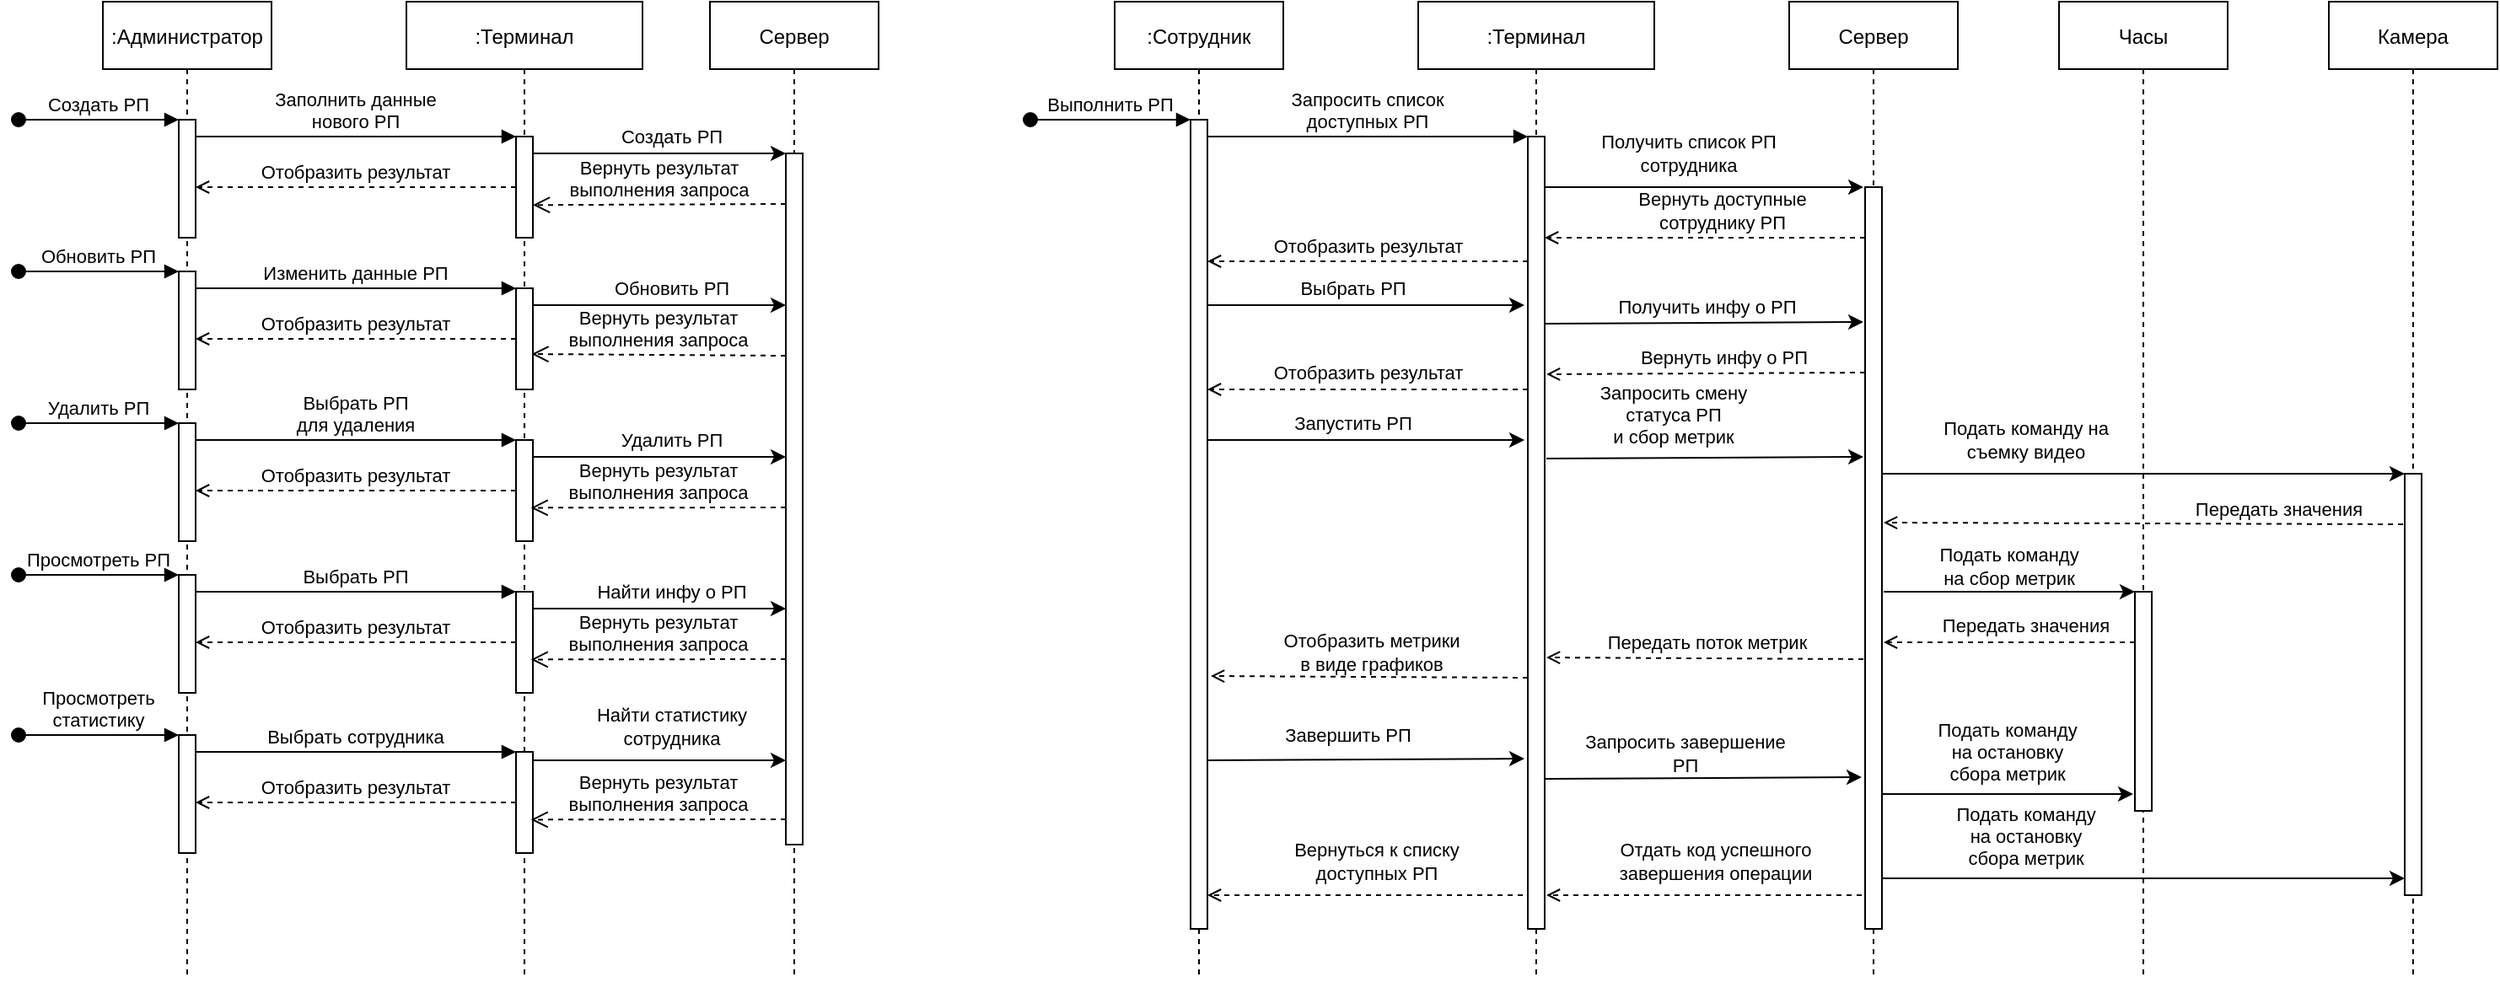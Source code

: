 <mxfile version="20.5.3" type="device"><diagram id="kgpKYQtTHZ0yAKxKKP6v" name="Page-1"><mxGraphModel dx="1422" dy="762" grid="1" gridSize="10" guides="1" tooltips="1" connect="1" arrows="1" fold="1" page="1" pageScale="1" pageWidth="850" pageHeight="1100" math="0" shadow="0"><root><mxCell id="0"/><mxCell id="1" parent="0"/><mxCell id="3nuBFxr9cyL0pnOWT2aG-1" value=":Администратор" style="shape=umlLifeline;perimeter=lifelinePerimeter;container=1;collapsible=0;recursiveResize=0;rounded=0;shadow=0;strokeWidth=1;" parent="1" vertex="1"><mxGeometry x="120" y="80" width="100" height="580" as="geometry"/></mxCell><mxCell id="3nuBFxr9cyL0pnOWT2aG-2" value="" style="points=[];perimeter=orthogonalPerimeter;rounded=0;shadow=0;strokeWidth=1;labelBackgroundColor=none;" parent="3nuBFxr9cyL0pnOWT2aG-1" vertex="1"><mxGeometry x="45" y="70" width="10" height="70" as="geometry"/></mxCell><mxCell id="3nuBFxr9cyL0pnOWT2aG-3" value="Создать РП" style="verticalAlign=bottom;startArrow=oval;endArrow=block;startSize=8;shadow=0;strokeWidth=1;labelBackgroundColor=none;" parent="3nuBFxr9cyL0pnOWT2aG-1" target="3nuBFxr9cyL0pnOWT2aG-2" edge="1"><mxGeometry relative="1" as="geometry"><mxPoint x="-50" y="70" as="sourcePoint"/></mxGeometry></mxCell><mxCell id="3nuBFxr9cyL0pnOWT2aG-5" value=":Терминал" style="shape=umlLifeline;perimeter=lifelinePerimeter;container=1;collapsible=0;recursiveResize=0;rounded=0;shadow=0;strokeWidth=1;" parent="1" vertex="1"><mxGeometry x="300" y="80" width="140" height="580" as="geometry"/></mxCell><mxCell id="3nuBFxr9cyL0pnOWT2aG-6" value="" style="points=[];perimeter=orthogonalPerimeter;rounded=0;shadow=0;strokeWidth=1;labelBackgroundColor=none;" parent="3nuBFxr9cyL0pnOWT2aG-5" vertex="1"><mxGeometry x="65" y="80" width="10" height="60" as="geometry"/></mxCell><mxCell id="VoKcJTiyuVZjcuvSJGfx-8" value="" style="points=[];perimeter=orthogonalPerimeter;rounded=0;shadow=0;strokeWidth=1;labelBackgroundColor=none;" parent="3nuBFxr9cyL0pnOWT2aG-5" vertex="1"><mxGeometry x="-135" y="160" width="10" height="70" as="geometry"/></mxCell><mxCell id="VoKcJTiyuVZjcuvSJGfx-9" value="Обновить РП" style="verticalAlign=bottom;startArrow=oval;endArrow=block;startSize=8;shadow=0;strokeWidth=1;labelBackgroundColor=none;" parent="3nuBFxr9cyL0pnOWT2aG-5" target="VoKcJTiyuVZjcuvSJGfx-8" edge="1"><mxGeometry relative="1" as="geometry"><mxPoint x="-230" y="160" as="sourcePoint"/></mxGeometry></mxCell><mxCell id="VoKcJTiyuVZjcuvSJGfx-10" value="" style="points=[];perimeter=orthogonalPerimeter;rounded=0;shadow=0;strokeWidth=1;labelBackgroundColor=none;" parent="3nuBFxr9cyL0pnOWT2aG-5" vertex="1"><mxGeometry x="65" y="170" width="10" height="60" as="geometry"/></mxCell><mxCell id="VoKcJTiyuVZjcuvSJGfx-11" value="Изменить данные РП" style="verticalAlign=bottom;endArrow=block;entryX=0;entryY=0;shadow=0;strokeWidth=1;labelBackgroundColor=none;" parent="3nuBFxr9cyL0pnOWT2aG-5" source="VoKcJTiyuVZjcuvSJGfx-8" target="VoKcJTiyuVZjcuvSJGfx-10" edge="1"><mxGeometry relative="1" as="geometry"><mxPoint x="-25" y="170" as="sourcePoint"/></mxGeometry></mxCell><mxCell id="VoKcJTiyuVZjcuvSJGfx-12" value="Отобразить результат" style="verticalAlign=bottom;endArrow=open;shadow=0;strokeWidth=1;dashed=1;endFill=0;labelBackgroundColor=none;" parent="3nuBFxr9cyL0pnOWT2aG-5" source="VoKcJTiyuVZjcuvSJGfx-10" target="VoKcJTiyuVZjcuvSJGfx-8" edge="1"><mxGeometry relative="1" as="geometry"><mxPoint x="-60" y="210" as="sourcePoint"/><mxPoint x="-120" y="210" as="targetPoint"/><Array as="points"><mxPoint x="30" y="200"/><mxPoint x="20" y="200"/><mxPoint x="10" y="200"/></Array><mxPoint as="offset"/></mxGeometry></mxCell><mxCell id="VoKcJTiyuVZjcuvSJGfx-14" value="Вернуть результат &#10;выполнения запроса" style="verticalAlign=bottom;endArrow=open;dashed=1;endSize=8;exitX=0;exitY=0.95;shadow=0;strokeWidth=1;entryX=0.92;entryY=0.65;entryDx=0;entryDy=0;entryPerimeter=0;labelBackgroundColor=none;" parent="3nuBFxr9cyL0pnOWT2aG-5" target="VoKcJTiyuVZjcuvSJGfx-10" edge="1"><mxGeometry relative="1" as="geometry"><mxPoint x="90" y="210" as="targetPoint"/><mxPoint x="225.0" y="210" as="sourcePoint"/></mxGeometry></mxCell><mxCell id="VoKcJTiyuVZjcuvSJGfx-15" style="edgeStyle=orthogonalEdgeStyle;rounded=0;orthogonalLoop=1;jettySize=auto;html=1;labelBackgroundColor=none;" parent="3nuBFxr9cyL0pnOWT2aG-5" source="VoKcJTiyuVZjcuvSJGfx-10" edge="1"><mxGeometry relative="1" as="geometry"><Array as="points"><mxPoint x="160" y="180"/><mxPoint x="160" y="180"/></Array><mxPoint x="225" y="180.029" as="targetPoint"/></mxGeometry></mxCell><mxCell id="VoKcJTiyuVZjcuvSJGfx-16" value="Обновить РП" style="edgeLabel;html=1;align=center;verticalAlign=middle;resizable=0;points=[];labelBackgroundColor=none;" parent="VoKcJTiyuVZjcuvSJGfx-15" vertex="1" connectable="0"><mxGeometry x="0.317" y="-1" relative="1" as="geometry"><mxPoint x="-17" y="-11" as="offset"/></mxGeometry></mxCell><mxCell id="VoKcJTiyuVZjcuvSJGfx-17" value="" style="points=[];perimeter=orthogonalPerimeter;rounded=0;shadow=0;strokeWidth=1;labelBackgroundColor=none;" parent="3nuBFxr9cyL0pnOWT2aG-5" vertex="1"><mxGeometry x="-135" y="250" width="10" height="70" as="geometry"/></mxCell><mxCell id="VoKcJTiyuVZjcuvSJGfx-18" value="Удалить РП" style="verticalAlign=bottom;startArrow=oval;endArrow=block;startSize=8;shadow=0;strokeWidth=1;labelBackgroundColor=none;" parent="3nuBFxr9cyL0pnOWT2aG-5" target="VoKcJTiyuVZjcuvSJGfx-17" edge="1"><mxGeometry relative="1" as="geometry"><mxPoint x="-230" y="250" as="sourcePoint"/></mxGeometry></mxCell><mxCell id="VoKcJTiyuVZjcuvSJGfx-19" value="" style="points=[];perimeter=orthogonalPerimeter;rounded=0;shadow=0;strokeWidth=1;labelBackgroundColor=none;" parent="3nuBFxr9cyL0pnOWT2aG-5" vertex="1"><mxGeometry x="65" y="260" width="10" height="60" as="geometry"/></mxCell><mxCell id="VoKcJTiyuVZjcuvSJGfx-20" value="Выбрать РП&#10;для удаления" style="verticalAlign=bottom;endArrow=block;entryX=0;entryY=0;shadow=0;strokeWidth=1;labelBackgroundColor=none;" parent="3nuBFxr9cyL0pnOWT2aG-5" source="VoKcJTiyuVZjcuvSJGfx-17" target="VoKcJTiyuVZjcuvSJGfx-19" edge="1"><mxGeometry relative="1" as="geometry"><mxPoint x="-325" y="180" as="sourcePoint"/></mxGeometry></mxCell><mxCell id="VoKcJTiyuVZjcuvSJGfx-21" value="Отобразить результат" style="verticalAlign=bottom;endArrow=open;shadow=0;strokeWidth=1;dashed=1;endFill=0;labelBackgroundColor=none;" parent="3nuBFxr9cyL0pnOWT2aG-5" source="VoKcJTiyuVZjcuvSJGfx-19" target="VoKcJTiyuVZjcuvSJGfx-17" edge="1"><mxGeometry relative="1" as="geometry"><mxPoint x="-360" y="220" as="sourcePoint"/><mxPoint x="-420" y="220" as="targetPoint"/><Array as="points"><mxPoint x="30" y="290"/><mxPoint x="20" y="290"/><mxPoint x="10" y="290"/></Array><mxPoint as="offset"/></mxGeometry></mxCell><mxCell id="VoKcJTiyuVZjcuvSJGfx-23" value="Вернуть результат &#10;выполнения запроса" style="verticalAlign=bottom;endArrow=open;dashed=1;endSize=8;exitX=0;exitY=0.95;shadow=0;strokeWidth=1;entryX=0.88;entryY=0.67;entryDx=0;entryDy=0;entryPerimeter=0;labelBackgroundColor=none;" parent="3nuBFxr9cyL0pnOWT2aG-5" target="VoKcJTiyuVZjcuvSJGfx-19" edge="1"><mxGeometry relative="1" as="geometry"><mxPoint x="90" y="300" as="targetPoint"/><mxPoint x="225.0" y="300" as="sourcePoint"/></mxGeometry></mxCell><mxCell id="VoKcJTiyuVZjcuvSJGfx-24" style="edgeStyle=orthogonalEdgeStyle;rounded=0;orthogonalLoop=1;jettySize=auto;html=1;labelBackgroundColor=none;" parent="3nuBFxr9cyL0pnOWT2aG-5" source="VoKcJTiyuVZjcuvSJGfx-19" edge="1"><mxGeometry relative="1" as="geometry"><Array as="points"><mxPoint x="160" y="270"/><mxPoint x="160" y="270"/></Array><mxPoint x="225" y="270.029" as="targetPoint"/></mxGeometry></mxCell><mxCell id="VoKcJTiyuVZjcuvSJGfx-25" value="Удалить РП" style="edgeLabel;html=1;align=center;verticalAlign=middle;resizable=0;points=[];labelBackgroundColor=none;" parent="VoKcJTiyuVZjcuvSJGfx-24" vertex="1" connectable="0"><mxGeometry x="0.317" y="-1" relative="1" as="geometry"><mxPoint x="-17" y="-11" as="offset"/></mxGeometry></mxCell><mxCell id="VoKcJTiyuVZjcuvSJGfx-35" value="" style="points=[];perimeter=orthogonalPerimeter;rounded=0;shadow=0;strokeWidth=1;labelBackgroundColor=none;" parent="3nuBFxr9cyL0pnOWT2aG-5" vertex="1"><mxGeometry x="-135" y="340" width="10" height="70" as="geometry"/></mxCell><mxCell id="VoKcJTiyuVZjcuvSJGfx-36" value="Просмотреть РП" style="verticalAlign=bottom;startArrow=oval;endArrow=block;startSize=8;shadow=0;strokeWidth=1;labelBackgroundColor=none;" parent="3nuBFxr9cyL0pnOWT2aG-5" target="VoKcJTiyuVZjcuvSJGfx-35" edge="1"><mxGeometry relative="1" as="geometry"><mxPoint x="-230" y="340" as="sourcePoint"/></mxGeometry></mxCell><mxCell id="VoKcJTiyuVZjcuvSJGfx-37" value="" style="points=[];perimeter=orthogonalPerimeter;rounded=0;shadow=0;strokeWidth=1;labelBackgroundColor=none;" parent="3nuBFxr9cyL0pnOWT2aG-5" vertex="1"><mxGeometry x="65" y="350" width="10" height="60" as="geometry"/></mxCell><mxCell id="VoKcJTiyuVZjcuvSJGfx-38" value="Выбрать РП" style="verticalAlign=bottom;endArrow=block;entryX=0;entryY=0;shadow=0;strokeWidth=1;labelBackgroundColor=none;" parent="3nuBFxr9cyL0pnOWT2aG-5" source="VoKcJTiyuVZjcuvSJGfx-35" target="VoKcJTiyuVZjcuvSJGfx-37" edge="1"><mxGeometry relative="1" as="geometry"><mxPoint x="-625" y="190" as="sourcePoint"/></mxGeometry></mxCell><mxCell id="VoKcJTiyuVZjcuvSJGfx-39" value="Отобразить результат" style="verticalAlign=bottom;endArrow=open;shadow=0;strokeWidth=1;dashed=1;endFill=0;labelBackgroundColor=none;" parent="3nuBFxr9cyL0pnOWT2aG-5" source="VoKcJTiyuVZjcuvSJGfx-37" target="VoKcJTiyuVZjcuvSJGfx-35" edge="1"><mxGeometry relative="1" as="geometry"><mxPoint x="-660" y="230" as="sourcePoint"/><mxPoint x="-720" y="230" as="targetPoint"/><Array as="points"><mxPoint x="30" y="380"/><mxPoint x="20" y="380"/><mxPoint x="10" y="380"/></Array><mxPoint as="offset"/></mxGeometry></mxCell><mxCell id="VoKcJTiyuVZjcuvSJGfx-41" value="Вернуть результат &#10;выполнения запроса" style="verticalAlign=bottom;endArrow=open;dashed=1;endSize=8;exitX=0;exitY=0.95;shadow=0;strokeWidth=1;entryX=0.88;entryY=0.67;entryDx=0;entryDy=0;entryPerimeter=0;labelBackgroundColor=none;" parent="3nuBFxr9cyL0pnOWT2aG-5" target="VoKcJTiyuVZjcuvSJGfx-37" edge="1"><mxGeometry relative="1" as="geometry"><mxPoint x="-210" y="310" as="targetPoint"/><mxPoint x="225.0" y="390" as="sourcePoint"/></mxGeometry></mxCell><mxCell id="VoKcJTiyuVZjcuvSJGfx-42" style="edgeStyle=orthogonalEdgeStyle;rounded=0;orthogonalLoop=1;jettySize=auto;html=1;labelBackgroundColor=none;" parent="3nuBFxr9cyL0pnOWT2aG-5" source="VoKcJTiyuVZjcuvSJGfx-37" edge="1"><mxGeometry relative="1" as="geometry"><Array as="points"><mxPoint x="160" y="360"/><mxPoint x="160" y="360"/></Array><mxPoint x="225" y="360.029" as="targetPoint"/></mxGeometry></mxCell><mxCell id="VoKcJTiyuVZjcuvSJGfx-43" value="Найти инфу о РП" style="edgeLabel;html=1;align=center;verticalAlign=middle;resizable=0;points=[];labelBackgroundColor=none;" parent="VoKcJTiyuVZjcuvSJGfx-42" vertex="1" connectable="0"><mxGeometry x="0.317" y="-1" relative="1" as="geometry"><mxPoint x="-17" y="-11" as="offset"/></mxGeometry></mxCell><mxCell id="VoKcJTiyuVZjcuvSJGfx-83" value="" style="points=[];perimeter=orthogonalPerimeter;rounded=0;shadow=0;strokeWidth=1;labelBackgroundColor=none;" parent="3nuBFxr9cyL0pnOWT2aG-5" vertex="1"><mxGeometry x="-135" y="435" width="10" height="70" as="geometry"/></mxCell><mxCell id="VoKcJTiyuVZjcuvSJGfx-84" value="Просмотреть &#10;статистику" style="verticalAlign=bottom;startArrow=oval;endArrow=block;startSize=8;shadow=0;strokeWidth=1;labelBackgroundColor=none;" parent="3nuBFxr9cyL0pnOWT2aG-5" target="VoKcJTiyuVZjcuvSJGfx-83" edge="1"><mxGeometry relative="1" as="geometry"><mxPoint x="-230" y="435" as="sourcePoint"/></mxGeometry></mxCell><mxCell id="VoKcJTiyuVZjcuvSJGfx-85" value="" style="points=[];perimeter=orthogonalPerimeter;rounded=0;shadow=0;strokeWidth=1;labelBackgroundColor=none;" parent="3nuBFxr9cyL0pnOWT2aG-5" vertex="1"><mxGeometry x="65" y="445" width="10" height="60" as="geometry"/></mxCell><mxCell id="VoKcJTiyuVZjcuvSJGfx-86" value="Выбрать сотрудника" style="verticalAlign=bottom;endArrow=block;entryX=0;entryY=0;shadow=0;strokeWidth=1;labelBackgroundColor=none;" parent="3nuBFxr9cyL0pnOWT2aG-5" source="VoKcJTiyuVZjcuvSJGfx-83" target="VoKcJTiyuVZjcuvSJGfx-85" edge="1"><mxGeometry relative="1" as="geometry"><mxPoint x="-925" y="205" as="sourcePoint"/></mxGeometry></mxCell><mxCell id="VoKcJTiyuVZjcuvSJGfx-87" value="Отобразить результат" style="verticalAlign=bottom;endArrow=open;shadow=0;strokeWidth=1;dashed=1;endFill=0;labelBackgroundColor=none;" parent="3nuBFxr9cyL0pnOWT2aG-5" source="VoKcJTiyuVZjcuvSJGfx-85" target="VoKcJTiyuVZjcuvSJGfx-83" edge="1"><mxGeometry relative="1" as="geometry"><mxPoint x="-960" y="245" as="sourcePoint"/><mxPoint x="-1020" y="245" as="targetPoint"/><Array as="points"><mxPoint x="30" y="475"/><mxPoint x="20" y="475"/><mxPoint x="10" y="475"/></Array><mxPoint as="offset"/></mxGeometry></mxCell><mxCell id="VoKcJTiyuVZjcuvSJGfx-89" value="Вернуть результат &#10;выполнения запроса" style="verticalAlign=bottom;endArrow=open;dashed=1;endSize=8;exitX=0;exitY=0.95;shadow=0;strokeWidth=1;entryX=0.88;entryY=0.67;entryDx=0;entryDy=0;entryPerimeter=0;labelBackgroundColor=none;" parent="3nuBFxr9cyL0pnOWT2aG-5" target="VoKcJTiyuVZjcuvSJGfx-85" edge="1"><mxGeometry relative="1" as="geometry"><mxPoint x="-510" y="325" as="targetPoint"/><mxPoint x="225.0" y="485" as="sourcePoint"/></mxGeometry></mxCell><mxCell id="3nuBFxr9cyL0pnOWT2aG-8" value="Заполнить данные&#10;нового РП" style="verticalAlign=bottom;endArrow=block;entryX=0;entryY=0;shadow=0;strokeWidth=1;labelBackgroundColor=none;" parent="1" source="3nuBFxr9cyL0pnOWT2aG-2" target="3nuBFxr9cyL0pnOWT2aG-6" edge="1"><mxGeometry relative="1" as="geometry"><mxPoint x="275" y="160" as="sourcePoint"/></mxGeometry></mxCell><mxCell id="3nuBFxr9cyL0pnOWT2aG-9" value="Отобразить результат" style="verticalAlign=bottom;endArrow=open;shadow=0;strokeWidth=1;dashed=1;endFill=0;labelBackgroundColor=none;" parent="1" source="3nuBFxr9cyL0pnOWT2aG-6" target="3nuBFxr9cyL0pnOWT2aG-2" edge="1"><mxGeometry relative="1" as="geometry"><mxPoint x="240" y="200" as="sourcePoint"/><mxPoint x="180" y="200" as="targetPoint"/><Array as="points"><mxPoint x="330" y="190"/><mxPoint x="320" y="190"/><mxPoint x="310" y="190"/></Array><mxPoint as="offset"/></mxGeometry></mxCell><mxCell id="VoKcJTiyuVZjcuvSJGfx-1" value="Сервер" style="shape=umlLifeline;perimeter=lifelinePerimeter;container=1;collapsible=0;recursiveResize=0;rounded=0;shadow=0;strokeWidth=1;" parent="1" vertex="1"><mxGeometry x="480" y="80" width="100" height="580" as="geometry"/></mxCell><mxCell id="VoKcJTiyuVZjcuvSJGfx-2" value="" style="points=[];perimeter=orthogonalPerimeter;rounded=0;shadow=0;strokeWidth=1;labelBackgroundColor=none;" parent="VoKcJTiyuVZjcuvSJGfx-1" vertex="1"><mxGeometry x="45" y="90" width="10" height="410" as="geometry"/></mxCell><mxCell id="VoKcJTiyuVZjcuvSJGfx-7" value="Вернуть результат &#10;выполнения запроса" style="verticalAlign=bottom;endArrow=open;dashed=1;endSize=8;exitX=0;exitY=0.95;shadow=0;strokeWidth=1;entryX=1;entryY=0.677;entryDx=0;entryDy=0;entryPerimeter=0;labelBackgroundColor=none;" parent="VoKcJTiyuVZjcuvSJGfx-1" target="3nuBFxr9cyL0pnOWT2aG-6" edge="1"><mxGeometry relative="1" as="geometry"><mxPoint x="-100" y="120" as="targetPoint"/><mxPoint x="45.0" y="120" as="sourcePoint"/></mxGeometry></mxCell><mxCell id="VoKcJTiyuVZjcuvSJGfx-3" style="edgeStyle=orthogonalEdgeStyle;rounded=0;orthogonalLoop=1;jettySize=auto;html=1;labelBackgroundColor=none;" parent="1" source="3nuBFxr9cyL0pnOWT2aG-6" target="VoKcJTiyuVZjcuvSJGfx-2" edge="1"><mxGeometry relative="1" as="geometry"><Array as="points"><mxPoint x="460" y="170"/><mxPoint x="460" y="170"/></Array></mxGeometry></mxCell><mxCell id="VoKcJTiyuVZjcuvSJGfx-4" value="Создать РП" style="edgeLabel;html=1;align=center;verticalAlign=middle;resizable=0;points=[];labelBackgroundColor=none;" parent="VoKcJTiyuVZjcuvSJGfx-3" vertex="1" connectable="0"><mxGeometry x="0.317" y="-1" relative="1" as="geometry"><mxPoint x="-17" y="-11" as="offset"/></mxGeometry></mxCell><mxCell id="VoKcJTiyuVZjcuvSJGfx-92" value=":Сотрудник" style="shape=umlLifeline;perimeter=lifelinePerimeter;container=1;collapsible=0;recursiveResize=0;rounded=0;shadow=0;strokeWidth=1;" parent="1" vertex="1"><mxGeometry x="720" y="80" width="100" height="580" as="geometry"/></mxCell><mxCell id="VoKcJTiyuVZjcuvSJGfx-93" value="" style="points=[];perimeter=orthogonalPerimeter;rounded=0;shadow=0;strokeWidth=1;labelBackgroundColor=none;" parent="VoKcJTiyuVZjcuvSJGfx-92" vertex="1"><mxGeometry x="45" y="70" width="10" height="480" as="geometry"/></mxCell><mxCell id="VoKcJTiyuVZjcuvSJGfx-94" value="Выполнить РП" style="verticalAlign=bottom;startArrow=oval;endArrow=block;startSize=8;shadow=0;strokeWidth=1;labelBackgroundColor=none;" parent="VoKcJTiyuVZjcuvSJGfx-92" target="VoKcJTiyuVZjcuvSJGfx-93" edge="1"><mxGeometry relative="1" as="geometry"><mxPoint x="-50" y="70" as="sourcePoint"/></mxGeometry></mxCell><mxCell id="JWVxZ4js9iJ-Haest3BJ-5" value="" style="endArrow=classic;html=1;rounded=0;labelBackgroundColor=none;" edge="1" parent="VoKcJTiyuVZjcuvSJGfx-92"><mxGeometry width="50" height="50" relative="1" as="geometry"><mxPoint x="55" y="180" as="sourcePoint"/><mxPoint x="243" y="180" as="targetPoint"/></mxGeometry></mxCell><mxCell id="JWVxZ4js9iJ-Haest3BJ-6" value="Выбрать РП" style="edgeLabel;html=1;align=center;verticalAlign=middle;resizable=0;points=[];labelBackgroundColor=none;" vertex="1" connectable="0" parent="JWVxZ4js9iJ-Haest3BJ-5"><mxGeometry x="0.516" y="2" relative="1" as="geometry"><mxPoint x="-57" y="-8" as="offset"/></mxGeometry></mxCell><mxCell id="JWVxZ4js9iJ-Haest3BJ-48" value="" style="endArrow=open;html=1;rounded=0;labelBackgroundColor=none;dashed=1;endFill=0;" edge="1" parent="VoKcJTiyuVZjcuvSJGfx-92"><mxGeometry width="50" height="50" relative="1" as="geometry"><mxPoint x="242" y="530" as="sourcePoint"/><mxPoint x="55" y="530" as="targetPoint"/></mxGeometry></mxCell><mxCell id="JWVxZ4js9iJ-Haest3BJ-49" value="Вернуться к списку&lt;br&gt;доступных РП" style="edgeLabel;html=1;align=center;verticalAlign=middle;resizable=0;points=[];labelBackgroundColor=none;" vertex="1" connectable="0" parent="JWVxZ4js9iJ-Haest3BJ-48"><mxGeometry x="0.436" relative="1" as="geometry"><mxPoint x="47" y="-20" as="offset"/></mxGeometry></mxCell><mxCell id="VoKcJTiyuVZjcuvSJGfx-95" value=":Терминал" style="shape=umlLifeline;perimeter=lifelinePerimeter;container=1;collapsible=0;recursiveResize=0;rounded=0;shadow=0;strokeWidth=1;" parent="1" vertex="1"><mxGeometry x="900" y="80" width="140" height="580" as="geometry"/></mxCell><mxCell id="VoKcJTiyuVZjcuvSJGfx-96" value="" style="points=[];perimeter=orthogonalPerimeter;rounded=0;shadow=0;strokeWidth=1;labelBackgroundColor=none;" parent="VoKcJTiyuVZjcuvSJGfx-95" vertex="1"><mxGeometry x="65" y="80" width="10" height="470" as="geometry"/></mxCell><mxCell id="JWVxZ4js9iJ-Haest3BJ-12" value="" style="endArrow=open;html=1;rounded=0;dashed=1;labelBackgroundColor=none;endFill=0;" edge="1" parent="VoKcJTiyuVZjcuvSJGfx-95"><mxGeometry width="50" height="50" relative="1" as="geometry"><mxPoint x="65" y="230" as="sourcePoint"/><mxPoint x="-125" y="230" as="targetPoint"/></mxGeometry></mxCell><mxCell id="JWVxZ4js9iJ-Haest3BJ-13" value="Отобразить результат" style="edgeLabel;html=1;align=center;verticalAlign=middle;resizable=0;points=[];labelBackgroundColor=none;" vertex="1" connectable="0" parent="JWVxZ4js9iJ-Haest3BJ-12"><mxGeometry x="-0.275" y="-1" relative="1" as="geometry"><mxPoint x="-26" y="-9" as="offset"/></mxGeometry></mxCell><mxCell id="JWVxZ4js9iJ-Haest3BJ-14" value="" style="endArrow=classic;html=1;rounded=0;labelBackgroundColor=none;" edge="1" parent="VoKcJTiyuVZjcuvSJGfx-95"><mxGeometry width="50" height="50" relative="1" as="geometry"><mxPoint x="-125" y="260" as="sourcePoint"/><mxPoint x="63" y="260" as="targetPoint"/></mxGeometry></mxCell><mxCell id="JWVxZ4js9iJ-Haest3BJ-15" value="Запустить РП" style="edgeLabel;html=1;align=center;verticalAlign=middle;resizable=0;points=[];labelBackgroundColor=none;" vertex="1" connectable="0" parent="JWVxZ4js9iJ-Haest3BJ-14"><mxGeometry x="0.516" y="2" relative="1" as="geometry"><mxPoint x="-57" y="-8" as="offset"/></mxGeometry></mxCell><mxCell id="JWVxZ4js9iJ-Haest3BJ-7" value="" style="endArrow=classic;html=1;rounded=0;labelBackgroundColor=none;" edge="1" parent="VoKcJTiyuVZjcuvSJGfx-95"><mxGeometry width="50" height="50" relative="1" as="geometry"><mxPoint x="75" y="191" as="sourcePoint"/><mxPoint x="264" y="190" as="targetPoint"/></mxGeometry></mxCell><mxCell id="JWVxZ4js9iJ-Haest3BJ-8" value="Получить инфу о РП" style="edgeLabel;html=1;align=center;verticalAlign=middle;resizable=0;points=[];labelBackgroundColor=none;" vertex="1" connectable="0" parent="JWVxZ4js9iJ-Haest3BJ-7"><mxGeometry x="0.516" y="2" relative="1" as="geometry"><mxPoint x="-48" y="-7" as="offset"/></mxGeometry></mxCell><mxCell id="JWVxZ4js9iJ-Haest3BJ-31" value="" style="endArrow=open;html=1;rounded=0;labelBackgroundColor=none;dashed=1;endFill=0;" edge="1" parent="VoKcJTiyuVZjcuvSJGfx-95"><mxGeometry width="50" height="50" relative="1" as="geometry"><mxPoint x="264" y="390" as="sourcePoint"/><mxPoint x="76" y="389" as="targetPoint"/></mxGeometry></mxCell><mxCell id="JWVxZ4js9iJ-Haest3BJ-32" value="Передать поток метрик" style="edgeLabel;html=1;align=center;verticalAlign=middle;resizable=0;points=[];labelBackgroundColor=none;" vertex="1" connectable="0" parent="JWVxZ4js9iJ-Haest3BJ-31"><mxGeometry x="0.436" relative="1" as="geometry"><mxPoint x="42" y="-10" as="offset"/></mxGeometry></mxCell><mxCell id="JWVxZ4js9iJ-Haest3BJ-33" value="" style="endArrow=open;html=1;rounded=0;labelBackgroundColor=none;dashed=1;endFill=0;" edge="1" parent="VoKcJTiyuVZjcuvSJGfx-95"><mxGeometry width="50" height="50" relative="1" as="geometry"><mxPoint x="65" y="401" as="sourcePoint"/><mxPoint x="-123" y="400" as="targetPoint"/></mxGeometry></mxCell><mxCell id="JWVxZ4js9iJ-Haest3BJ-34" value="Отобразить метрики&lt;br&gt;в виде графиков" style="edgeLabel;html=1;align=center;verticalAlign=middle;resizable=0;points=[];labelBackgroundColor=none;" vertex="1" connectable="0" parent="JWVxZ4js9iJ-Haest3BJ-33"><mxGeometry x="0.436" relative="1" as="geometry"><mxPoint x="42" y="-15" as="offset"/></mxGeometry></mxCell><mxCell id="VoKcJTiyuVZjcuvSJGfx-133" value="Запросить список&#10;доступных РП" style="verticalAlign=bottom;endArrow=block;entryX=0;entryY=0;shadow=0;strokeWidth=1;labelBackgroundColor=none;" parent="1" source="VoKcJTiyuVZjcuvSJGfx-93" target="VoKcJTiyuVZjcuvSJGfx-96" edge="1"><mxGeometry relative="1" as="geometry"><mxPoint x="875" y="160" as="sourcePoint"/></mxGeometry></mxCell><mxCell id="VoKcJTiyuVZjcuvSJGfx-134" value="Отобразить результат" style="verticalAlign=bottom;endArrow=open;shadow=0;strokeWidth=1;dashed=1;endFill=0;labelBackgroundColor=none;" parent="1" target="VoKcJTiyuVZjcuvSJGfx-93" edge="1"><mxGeometry relative="1" as="geometry"><mxPoint x="964" y="234" as="sourcePoint"/><mxPoint x="780" y="200" as="targetPoint"/><Array as="points"><mxPoint x="965" y="234"/></Array><mxPoint as="offset"/></mxGeometry></mxCell><mxCell id="VoKcJTiyuVZjcuvSJGfx-135" value="Часы" style="shape=umlLifeline;perimeter=lifelinePerimeter;container=1;collapsible=0;recursiveResize=0;rounded=0;shadow=0;strokeWidth=1;" parent="1" vertex="1"><mxGeometry x="1280" y="80" width="100" height="580" as="geometry"/></mxCell><mxCell id="JWVxZ4js9iJ-Haest3BJ-18" value="" style="points=[];perimeter=orthogonalPerimeter;rounded=0;shadow=0;strokeWidth=1;labelBackgroundColor=none;" vertex="1" parent="VoKcJTiyuVZjcuvSJGfx-135"><mxGeometry x="45" y="350" width="10" height="130" as="geometry"/></mxCell><mxCell id="JWVxZ4js9iJ-Haest3BJ-25" value="" style="endArrow=open;html=1;rounded=0;labelBackgroundColor=none;dashed=1;endFill=0;" edge="1" parent="VoKcJTiyuVZjcuvSJGfx-135"><mxGeometry width="50" height="50" relative="1" as="geometry"><mxPoint x="45" y="380" as="sourcePoint"/><mxPoint x="-104" y="380" as="targetPoint"/></mxGeometry></mxCell><mxCell id="JWVxZ4js9iJ-Haest3BJ-26" value="Передать значения" style="edgeLabel;html=1;align=center;verticalAlign=middle;resizable=0;points=[];labelBackgroundColor=none;" vertex="1" connectable="0" parent="JWVxZ4js9iJ-Haest3BJ-25"><mxGeometry x="0.436" relative="1" as="geometry"><mxPoint x="42" y="-10" as="offset"/></mxGeometry></mxCell><mxCell id="JWVxZ4js9iJ-Haest3BJ-23" value="" style="endArrow=classic;html=1;rounded=0;labelBackgroundColor=none;" edge="1" parent="VoKcJTiyuVZjcuvSJGfx-135"><mxGeometry width="50" height="50" relative="1" as="geometry"><mxPoint x="-104" y="350" as="sourcePoint"/><mxPoint x="45" y="350" as="targetPoint"/></mxGeometry></mxCell><mxCell id="JWVxZ4js9iJ-Haest3BJ-24" value="Подать команду&lt;br&gt;на сбор метрик" style="edgeLabel;html=1;align=center;verticalAlign=middle;resizable=0;points=[];labelBackgroundColor=none;" vertex="1" connectable="0" parent="JWVxZ4js9iJ-Haest3BJ-23"><mxGeometry x="-0.532" y="-1" relative="1" as="geometry"><mxPoint x="39" y="-16" as="offset"/></mxGeometry></mxCell><mxCell id="JWVxZ4js9iJ-Haest3BJ-44" value="" style="endArrow=classic;html=1;rounded=0;labelBackgroundColor=none;" edge="1" parent="VoKcJTiyuVZjcuvSJGfx-135"><mxGeometry width="50" height="50" relative="1" as="geometry"><mxPoint x="-105" y="520" as="sourcePoint"/><mxPoint x="205" y="520" as="targetPoint"/></mxGeometry></mxCell><mxCell id="JWVxZ4js9iJ-Haest3BJ-45" value="Подать команду&lt;br&gt;на остановку&lt;br&gt;сбора метрик" style="edgeLabel;html=1;align=center;verticalAlign=middle;resizable=0;points=[];labelBackgroundColor=none;" vertex="1" connectable="0" parent="JWVxZ4js9iJ-Haest3BJ-44"><mxGeometry x="-0.532" y="-1" relative="1" as="geometry"><mxPoint x="12" y="-26" as="offset"/></mxGeometry></mxCell><mxCell id="VoKcJTiyuVZjcuvSJGfx-138" style="edgeStyle=orthogonalEdgeStyle;rounded=0;orthogonalLoop=1;jettySize=auto;html=1;labelBackgroundColor=none;" parent="1" source="VoKcJTiyuVZjcuvSJGfx-96" edge="1"><mxGeometry relative="1" as="geometry"><Array as="points"><mxPoint x="1110" y="190"/><mxPoint x="1110" y="190"/></Array><mxPoint x="1164" y="190" as="targetPoint"/></mxGeometry></mxCell><mxCell id="VoKcJTiyuVZjcuvSJGfx-139" value="Получить список РП&lt;br&gt;сотрудника" style="edgeLabel;html=1;align=center;verticalAlign=middle;resizable=0;points=[];labelBackgroundColor=none;" parent="VoKcJTiyuVZjcuvSJGfx-138" vertex="1" connectable="0"><mxGeometry x="0.317" y="-1" relative="1" as="geometry"><mxPoint x="-40" y="-21" as="offset"/></mxGeometry></mxCell><mxCell id="VoKcJTiyuVZjcuvSJGfx-140" value="Камера" style="shape=umlLifeline;perimeter=lifelinePerimeter;container=1;collapsible=0;recursiveResize=0;rounded=0;shadow=0;strokeWidth=1;" parent="1" vertex="1"><mxGeometry x="1440" y="80" width="100" height="580" as="geometry"/></mxCell><mxCell id="JWVxZ4js9iJ-Haest3BJ-22" value="" style="points=[];perimeter=orthogonalPerimeter;rounded=0;shadow=0;strokeWidth=1;labelBackgroundColor=none;" vertex="1" parent="VoKcJTiyuVZjcuvSJGfx-140"><mxGeometry x="45" y="280" width="10" height="250" as="geometry"/></mxCell><mxCell id="VoKcJTiyuVZjcuvSJGfx-143" value="Сервер" style="shape=umlLifeline;perimeter=lifelinePerimeter;container=1;collapsible=0;recursiveResize=0;rounded=0;shadow=0;strokeWidth=1;" parent="1" vertex="1"><mxGeometry x="1120" y="80" width="100" height="580" as="geometry"/></mxCell><mxCell id="VoKcJTiyuVZjcuvSJGfx-144" value="" style="points=[];perimeter=orthogonalPerimeter;rounded=0;shadow=0;strokeWidth=1;labelBackgroundColor=none;" parent="VoKcJTiyuVZjcuvSJGfx-143" vertex="1"><mxGeometry x="45" y="110" width="10" height="440" as="geometry"/></mxCell><mxCell id="JWVxZ4js9iJ-Haest3BJ-10" value="" style="endArrow=open;html=1;rounded=0;labelBackgroundColor=none;dashed=1;endFill=0;" edge="1" parent="VoKcJTiyuVZjcuvSJGfx-143"><mxGeometry width="50" height="50" relative="1" as="geometry"><mxPoint x="45" y="220" as="sourcePoint"/><mxPoint x="-144" y="221" as="targetPoint"/></mxGeometry></mxCell><mxCell id="JWVxZ4js9iJ-Haest3BJ-11" value="Вернуть инфу о РП" style="edgeLabel;html=1;align=center;verticalAlign=middle;resizable=0;points=[];labelBackgroundColor=none;" vertex="1" connectable="0" parent="JWVxZ4js9iJ-Haest3BJ-10"><mxGeometry x="-0.095" relative="1" as="geometry"><mxPoint x="1" y="-10" as="offset"/></mxGeometry></mxCell><mxCell id="JWVxZ4js9iJ-Haest3BJ-27" value="" style="endArrow=classic;html=1;rounded=0;labelBackgroundColor=none;" edge="1" parent="VoKcJTiyuVZjcuvSJGfx-143"><mxGeometry width="50" height="50" relative="1" as="geometry"><mxPoint x="55" y="280" as="sourcePoint"/><mxPoint x="365" y="280" as="targetPoint"/></mxGeometry></mxCell><mxCell id="JWVxZ4js9iJ-Haest3BJ-28" value="Подать команду на &lt;br&gt;съемку видео" style="edgeLabel;html=1;align=center;verticalAlign=middle;resizable=0;points=[];labelBackgroundColor=none;" vertex="1" connectable="0" parent="JWVxZ4js9iJ-Haest3BJ-27"><mxGeometry x="-0.116" relative="1" as="geometry"><mxPoint x="-52" y="-20" as="offset"/></mxGeometry></mxCell><mxCell id="JWVxZ4js9iJ-Haest3BJ-37" value="" style="endArrow=classic;html=1;rounded=0;labelBackgroundColor=none;" edge="1" parent="VoKcJTiyuVZjcuvSJGfx-143"><mxGeometry width="50" height="50" relative="1" as="geometry"><mxPoint x="-145" y="461" as="sourcePoint"/><mxPoint x="43" y="460" as="targetPoint"/></mxGeometry></mxCell><mxCell id="JWVxZ4js9iJ-Haest3BJ-38" value="Запросить завершение&lt;br&gt;РП" style="edgeLabel;html=1;align=center;verticalAlign=middle;resizable=0;points=[];labelBackgroundColor=none;" vertex="1" connectable="0" parent="JWVxZ4js9iJ-Haest3BJ-37"><mxGeometry x="-0.532" y="-1" relative="1" as="geometry"><mxPoint x="39" y="-16" as="offset"/></mxGeometry></mxCell><mxCell id="JWVxZ4js9iJ-Haest3BJ-40" value="" style="endArrow=classic;html=1;rounded=0;labelBackgroundColor=none;" edge="1" parent="VoKcJTiyuVZjcuvSJGfx-143"><mxGeometry width="50" height="50" relative="1" as="geometry"><mxPoint x="55" y="470" as="sourcePoint"/><mxPoint x="204" y="470" as="targetPoint"/></mxGeometry></mxCell><mxCell id="JWVxZ4js9iJ-Haest3BJ-41" value="Подать команду&lt;br&gt;на остановку&lt;br&gt;сбора метрик" style="edgeLabel;html=1;align=center;verticalAlign=middle;resizable=0;points=[];labelBackgroundColor=none;" vertex="1" connectable="0" parent="JWVxZ4js9iJ-Haest3BJ-40"><mxGeometry x="-0.532" y="-1" relative="1" as="geometry"><mxPoint x="39" y="-26" as="offset"/></mxGeometry></mxCell><mxCell id="JWVxZ4js9iJ-Haest3BJ-2" style="edgeStyle=orthogonalEdgeStyle;rounded=0;orthogonalLoop=1;jettySize=auto;html=1;labelBackgroundColor=none;dashed=1;endArrow=open;endFill=0;" edge="1" parent="1" source="VoKcJTiyuVZjcuvSJGfx-144"><mxGeometry relative="1" as="geometry"><mxPoint x="975" y="220" as="targetPoint"/><Array as="points"><mxPoint x="975" y="220"/></Array></mxGeometry></mxCell><mxCell id="JWVxZ4js9iJ-Haest3BJ-3" value="Вернуть доступные &lt;br&gt;сотруднику РП" style="edgeLabel;html=1;align=center;verticalAlign=middle;resizable=0;points=[];labelBackgroundColor=none;" vertex="1" connectable="0" parent="JWVxZ4js9iJ-Haest3BJ-2"><mxGeometry x="-0.56" y="2" relative="1" as="geometry"><mxPoint x="-43" y="-18" as="offset"/></mxGeometry></mxCell><mxCell id="VoKcJTiyuVZjcuvSJGfx-90" style="edgeStyle=orthogonalEdgeStyle;rounded=0;orthogonalLoop=1;jettySize=auto;html=1;labelBackgroundColor=none;" parent="1" source="VoKcJTiyuVZjcuvSJGfx-85" edge="1"><mxGeometry relative="1" as="geometry"><Array as="points"><mxPoint x="500" y="530"/><mxPoint x="500" y="530"/></Array><mxPoint x="525" y="530.029" as="targetPoint"/></mxGeometry></mxCell><mxCell id="VoKcJTiyuVZjcuvSJGfx-91" value="Найти статистику&lt;br&gt;сотрудника" style="edgeLabel;html=1;align=center;verticalAlign=middle;resizable=0;points=[];labelBackgroundColor=none;" parent="VoKcJTiyuVZjcuvSJGfx-90" vertex="1" connectable="0"><mxGeometry x="0.317" y="-1" relative="1" as="geometry"><mxPoint x="-17" y="-21" as="offset"/></mxGeometry></mxCell><mxCell id="JWVxZ4js9iJ-Haest3BJ-16" value="" style="endArrow=classic;html=1;rounded=0;labelBackgroundColor=none;" edge="1" parent="1"><mxGeometry width="50" height="50" relative="1" as="geometry"><mxPoint x="976" y="351" as="sourcePoint"/><mxPoint x="1164" y="350" as="targetPoint"/></mxGeometry></mxCell><mxCell id="JWVxZ4js9iJ-Haest3BJ-17" value="Запросить смену&lt;br&gt;статуса РП&lt;br&gt;и сбор метрик" style="edgeLabel;html=1;align=center;verticalAlign=middle;resizable=0;points=[];labelBackgroundColor=none;" vertex="1" connectable="0" parent="JWVxZ4js9iJ-Haest3BJ-16"><mxGeometry x="0.516" y="2" relative="1" as="geometry"><mxPoint x="-68" y="-23" as="offset"/></mxGeometry></mxCell><mxCell id="JWVxZ4js9iJ-Haest3BJ-29" value="" style="endArrow=open;html=1;rounded=0;labelBackgroundColor=none;dashed=1;endFill=0;" edge="1" parent="1"><mxGeometry width="50" height="50" relative="1" as="geometry"><mxPoint x="1484" y="390.0" as="sourcePoint"/><mxPoint x="1176" y="389" as="targetPoint"/></mxGeometry></mxCell><mxCell id="JWVxZ4js9iJ-Haest3BJ-30" value="Передать значения" style="edgeLabel;html=1;align=center;verticalAlign=middle;resizable=0;points=[];labelBackgroundColor=none;" vertex="1" connectable="0" parent="JWVxZ4js9iJ-Haest3BJ-29"><mxGeometry x="0.436" relative="1" as="geometry"><mxPoint x="147" y="-9" as="offset"/></mxGeometry></mxCell><mxCell id="JWVxZ4js9iJ-Haest3BJ-35" value="" style="endArrow=classic;html=1;rounded=0;labelBackgroundColor=none;" edge="1" parent="1"><mxGeometry width="50" height="50" relative="1" as="geometry"><mxPoint x="775" y="530" as="sourcePoint"/><mxPoint x="963" y="529" as="targetPoint"/></mxGeometry></mxCell><mxCell id="JWVxZ4js9iJ-Haest3BJ-36" value="Завершить РП" style="edgeLabel;html=1;align=center;verticalAlign=middle;resizable=0;points=[];labelBackgroundColor=none;" vertex="1" connectable="0" parent="JWVxZ4js9iJ-Haest3BJ-35"><mxGeometry x="-0.532" y="-1" relative="1" as="geometry"><mxPoint x="39" y="-16" as="offset"/></mxGeometry></mxCell><mxCell id="JWVxZ4js9iJ-Haest3BJ-46" value="" style="endArrow=open;html=1;rounded=0;labelBackgroundColor=none;dashed=1;endFill=0;" edge="1" parent="1"><mxGeometry width="50" height="50" relative="1" as="geometry"><mxPoint x="1163" y="610" as="sourcePoint"/><mxPoint x="976" y="610" as="targetPoint"/></mxGeometry></mxCell><mxCell id="JWVxZ4js9iJ-Haest3BJ-47" value="Отдать код успешного&lt;br&gt;завершения операции" style="edgeLabel;html=1;align=center;verticalAlign=middle;resizable=0;points=[];labelBackgroundColor=none;" vertex="1" connectable="0" parent="JWVxZ4js9iJ-Haest3BJ-46"><mxGeometry x="0.436" relative="1" as="geometry"><mxPoint x="47" y="-20" as="offset"/></mxGeometry></mxCell></root></mxGraphModel></diagram></mxfile>